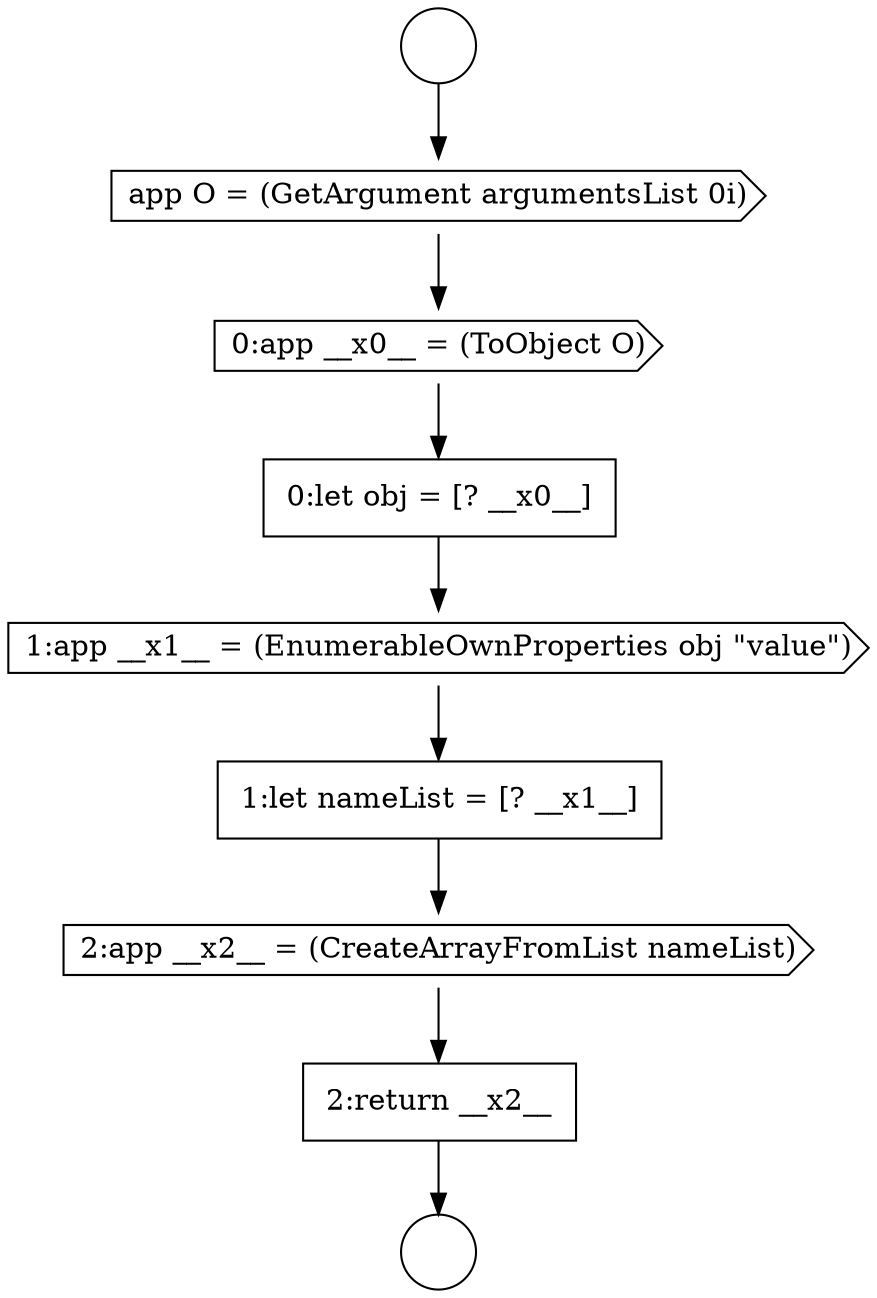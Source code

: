 digraph {
  node10834 [shape=cds, label=<<font color="black">app O = (GetArgument argumentsList 0i)</font>> color="black" fillcolor="white" style=filled]
  node10840 [shape=none, margin=0, label=<<font color="black">
    <table border="0" cellborder="1" cellspacing="0" cellpadding="10">
      <tr><td align="left">2:return __x2__</td></tr>
    </table>
  </font>> color="black" fillcolor="white" style=filled]
  node10835 [shape=cds, label=<<font color="black">0:app __x0__ = (ToObject O)</font>> color="black" fillcolor="white" style=filled]
  node10838 [shape=none, margin=0, label=<<font color="black">
    <table border="0" cellborder="1" cellspacing="0" cellpadding="10">
      <tr><td align="left">1:let nameList = [? __x1__]</td></tr>
    </table>
  </font>> color="black" fillcolor="white" style=filled]
  node10836 [shape=none, margin=0, label=<<font color="black">
    <table border="0" cellborder="1" cellspacing="0" cellpadding="10">
      <tr><td align="left">0:let obj = [? __x0__]</td></tr>
    </table>
  </font>> color="black" fillcolor="white" style=filled]
  node10832 [shape=circle label=" " color="black" fillcolor="white" style=filled]
  node10837 [shape=cds, label=<<font color="black">1:app __x1__ = (EnumerableOwnProperties obj &quot;value&quot;)</font>> color="black" fillcolor="white" style=filled]
  node10833 [shape=circle label=" " color="black" fillcolor="white" style=filled]
  node10839 [shape=cds, label=<<font color="black">2:app __x2__ = (CreateArrayFromList nameList)</font>> color="black" fillcolor="white" style=filled]
  node10837 -> node10838 [ color="black"]
  node10836 -> node10837 [ color="black"]
  node10839 -> node10840 [ color="black"]
  node10835 -> node10836 [ color="black"]
  node10838 -> node10839 [ color="black"]
  node10834 -> node10835 [ color="black"]
  node10840 -> node10833 [ color="black"]
  node10832 -> node10834 [ color="black"]
}
